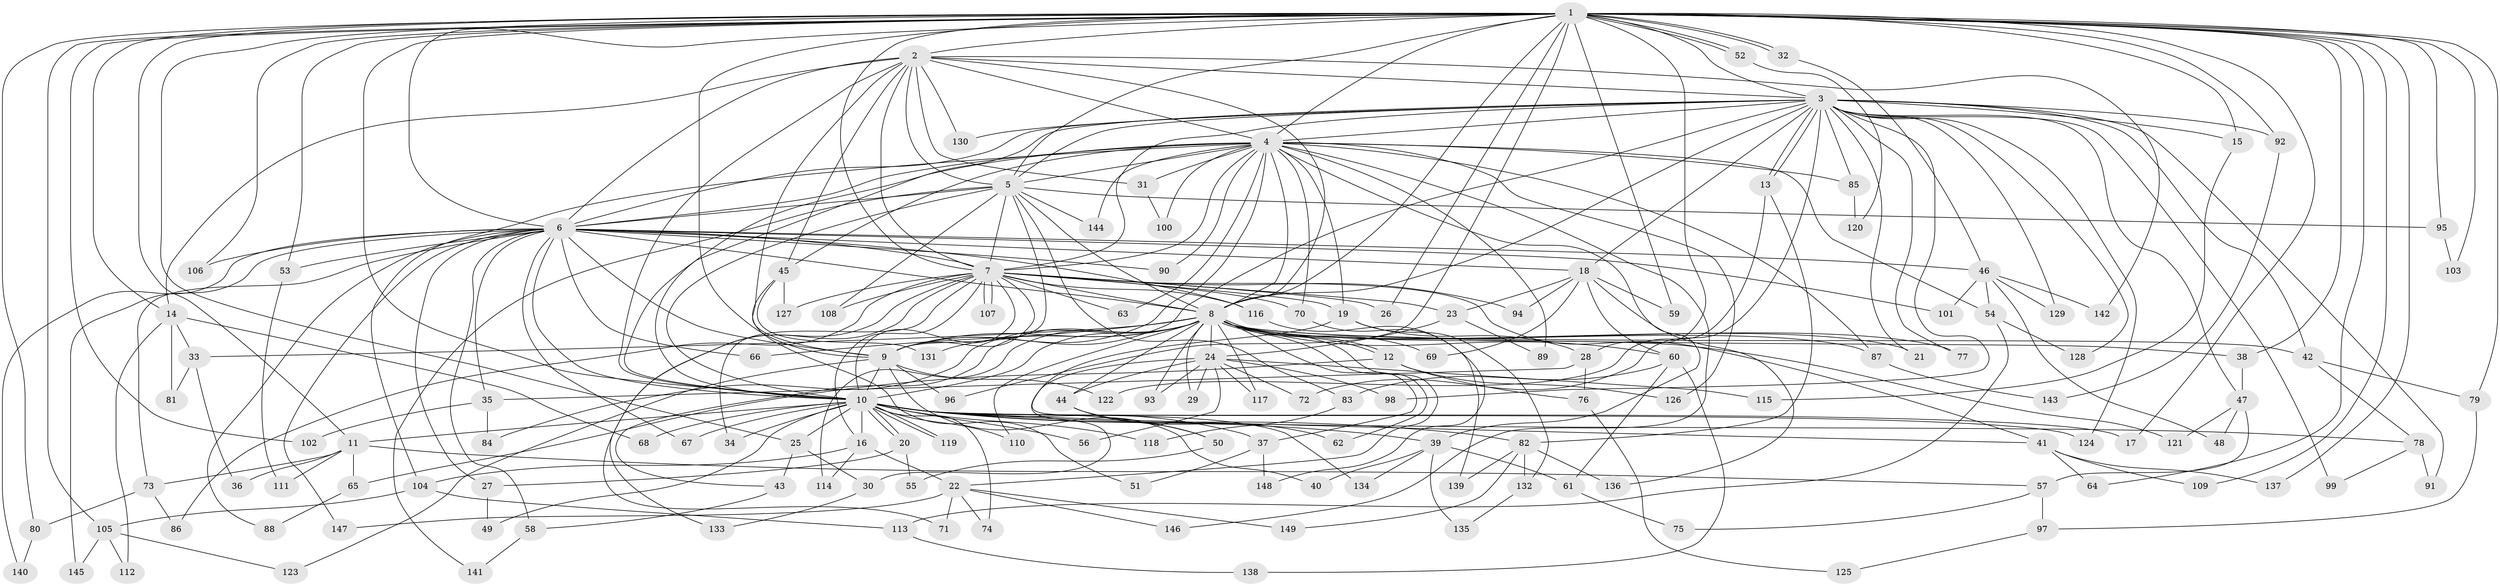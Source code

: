 // Generated by graph-tools (version 1.1) at 2025/25/03/09/25 03:25:44]
// undirected, 149 vertices, 323 edges
graph export_dot {
graph [start="1"]
  node [color=gray90,style=filled];
  1;
  2;
  3;
  4;
  5;
  6;
  7;
  8;
  9;
  10;
  11;
  12;
  13;
  14;
  15;
  16;
  17;
  18;
  19;
  20;
  21;
  22;
  23;
  24;
  25;
  26;
  27;
  28;
  29;
  30;
  31;
  32;
  33;
  34;
  35;
  36;
  37;
  38;
  39;
  40;
  41;
  42;
  43;
  44;
  45;
  46;
  47;
  48;
  49;
  50;
  51;
  52;
  53;
  54;
  55;
  56;
  57;
  58;
  59;
  60;
  61;
  62;
  63;
  64;
  65;
  66;
  67;
  68;
  69;
  70;
  71;
  72;
  73;
  74;
  75;
  76;
  77;
  78;
  79;
  80;
  81;
  82;
  83;
  84;
  85;
  86;
  87;
  88;
  89;
  90;
  91;
  92;
  93;
  94;
  95;
  96;
  97;
  98;
  99;
  100;
  101;
  102;
  103;
  104;
  105;
  106;
  107;
  108;
  109;
  110;
  111;
  112;
  113;
  114;
  115;
  116;
  117;
  118;
  119;
  120;
  121;
  122;
  123;
  124;
  125;
  126;
  127;
  128;
  129;
  130;
  131;
  132;
  133;
  134;
  135;
  136;
  137;
  138;
  139;
  140;
  141;
  142;
  143;
  144;
  145;
  146;
  147;
  148;
  149;
  1 -- 2;
  1 -- 3;
  1 -- 4;
  1 -- 5;
  1 -- 6;
  1 -- 7;
  1 -- 8;
  1 -- 9;
  1 -- 10;
  1 -- 11;
  1 -- 14;
  1 -- 15;
  1 -- 17;
  1 -- 25;
  1 -- 26;
  1 -- 28;
  1 -- 32;
  1 -- 32;
  1 -- 38;
  1 -- 52;
  1 -- 52;
  1 -- 53;
  1 -- 59;
  1 -- 64;
  1 -- 79;
  1 -- 80;
  1 -- 92;
  1 -- 95;
  1 -- 96;
  1 -- 102;
  1 -- 103;
  1 -- 105;
  1 -- 106;
  1 -- 109;
  1 -- 137;
  2 -- 3;
  2 -- 4;
  2 -- 5;
  2 -- 6;
  2 -- 7;
  2 -- 8;
  2 -- 9;
  2 -- 10;
  2 -- 14;
  2 -- 31;
  2 -- 45;
  2 -- 130;
  2 -- 142;
  3 -- 4;
  3 -- 5;
  3 -- 6;
  3 -- 7;
  3 -- 8;
  3 -- 9;
  3 -- 10;
  3 -- 13;
  3 -- 13;
  3 -- 15;
  3 -- 18;
  3 -- 21;
  3 -- 42;
  3 -- 47;
  3 -- 72;
  3 -- 77;
  3 -- 85;
  3 -- 91;
  3 -- 92;
  3 -- 98;
  3 -- 99;
  3 -- 124;
  3 -- 128;
  3 -- 129;
  3 -- 130;
  4 -- 5;
  4 -- 6;
  4 -- 7;
  4 -- 8;
  4 -- 9;
  4 -- 10;
  4 -- 19;
  4 -- 31;
  4 -- 39;
  4 -- 45;
  4 -- 54;
  4 -- 63;
  4 -- 70;
  4 -- 85;
  4 -- 87;
  4 -- 89;
  4 -- 90;
  4 -- 100;
  4 -- 104;
  4 -- 126;
  4 -- 144;
  4 -- 146;
  5 -- 6;
  5 -- 7;
  5 -- 8;
  5 -- 9;
  5 -- 10;
  5 -- 83;
  5 -- 95;
  5 -- 108;
  5 -- 141;
  5 -- 144;
  6 -- 7;
  6 -- 8;
  6 -- 9;
  6 -- 10;
  6 -- 18;
  6 -- 27;
  6 -- 35;
  6 -- 46;
  6 -- 53;
  6 -- 58;
  6 -- 66;
  6 -- 67;
  6 -- 73;
  6 -- 88;
  6 -- 90;
  6 -- 101;
  6 -- 106;
  6 -- 116;
  6 -- 140;
  6 -- 145;
  6 -- 147;
  7 -- 8;
  7 -- 9;
  7 -- 10;
  7 -- 16;
  7 -- 19;
  7 -- 23;
  7 -- 26;
  7 -- 34;
  7 -- 41;
  7 -- 63;
  7 -- 70;
  7 -- 71;
  7 -- 86;
  7 -- 94;
  7 -- 107;
  7 -- 107;
  7 -- 108;
  7 -- 116;
  7 -- 127;
  7 -- 133;
  8 -- 9;
  8 -- 10;
  8 -- 12;
  8 -- 12;
  8 -- 21;
  8 -- 22;
  8 -- 24;
  8 -- 29;
  8 -- 33;
  8 -- 37;
  8 -- 38;
  8 -- 42;
  8 -- 43;
  8 -- 44;
  8 -- 60;
  8 -- 62;
  8 -- 66;
  8 -- 69;
  8 -- 77;
  8 -- 84;
  8 -- 87;
  8 -- 93;
  8 -- 110;
  8 -- 114;
  8 -- 117;
  8 -- 121;
  8 -- 131;
  9 -- 10;
  9 -- 40;
  9 -- 96;
  9 -- 122;
  9 -- 123;
  10 -- 11;
  10 -- 16;
  10 -- 17;
  10 -- 20;
  10 -- 20;
  10 -- 25;
  10 -- 34;
  10 -- 37;
  10 -- 39;
  10 -- 41;
  10 -- 49;
  10 -- 56;
  10 -- 67;
  10 -- 68;
  10 -- 74;
  10 -- 78;
  10 -- 82;
  10 -- 110;
  10 -- 118;
  10 -- 119;
  10 -- 119;
  10 -- 124;
  10 -- 134;
  11 -- 36;
  11 -- 57;
  11 -- 65;
  11 -- 73;
  11 -- 111;
  12 -- 65;
  12 -- 76;
  12 -- 126;
  13 -- 82;
  13 -- 122;
  14 -- 33;
  14 -- 68;
  14 -- 81;
  14 -- 112;
  15 -- 115;
  16 -- 22;
  16 -- 104;
  16 -- 114;
  18 -- 23;
  18 -- 59;
  18 -- 60;
  18 -- 69;
  18 -- 94;
  18 -- 136;
  19 -- 28;
  19 -- 50;
  19 -- 132;
  20 -- 27;
  20 -- 55;
  22 -- 71;
  22 -- 74;
  22 -- 146;
  22 -- 147;
  22 -- 149;
  23 -- 24;
  23 -- 89;
  24 -- 29;
  24 -- 30;
  24 -- 44;
  24 -- 56;
  24 -- 72;
  24 -- 93;
  24 -- 98;
  24 -- 115;
  24 -- 117;
  25 -- 30;
  25 -- 43;
  27 -- 49;
  28 -- 35;
  28 -- 76;
  30 -- 133;
  31 -- 100;
  32 -- 46;
  33 -- 36;
  33 -- 81;
  35 -- 84;
  35 -- 102;
  37 -- 51;
  37 -- 148;
  38 -- 47;
  39 -- 40;
  39 -- 61;
  39 -- 134;
  39 -- 135;
  41 -- 64;
  41 -- 109;
  41 -- 137;
  42 -- 78;
  42 -- 79;
  43 -- 58;
  44 -- 50;
  44 -- 62;
  45 -- 51;
  45 -- 127;
  45 -- 131;
  46 -- 48;
  46 -- 54;
  46 -- 101;
  46 -- 129;
  46 -- 142;
  47 -- 48;
  47 -- 57;
  47 -- 121;
  50 -- 55;
  52 -- 120;
  53 -- 111;
  54 -- 113;
  54 -- 128;
  57 -- 75;
  57 -- 97;
  58 -- 141;
  60 -- 61;
  60 -- 83;
  60 -- 138;
  61 -- 75;
  65 -- 88;
  70 -- 148;
  73 -- 80;
  73 -- 86;
  76 -- 125;
  78 -- 91;
  78 -- 99;
  79 -- 97;
  80 -- 140;
  82 -- 132;
  82 -- 136;
  82 -- 139;
  82 -- 149;
  83 -- 118;
  85 -- 120;
  87 -- 143;
  92 -- 143;
  95 -- 103;
  97 -- 125;
  104 -- 105;
  104 -- 113;
  105 -- 112;
  105 -- 123;
  105 -- 145;
  113 -- 138;
  116 -- 139;
  132 -- 135;
}
